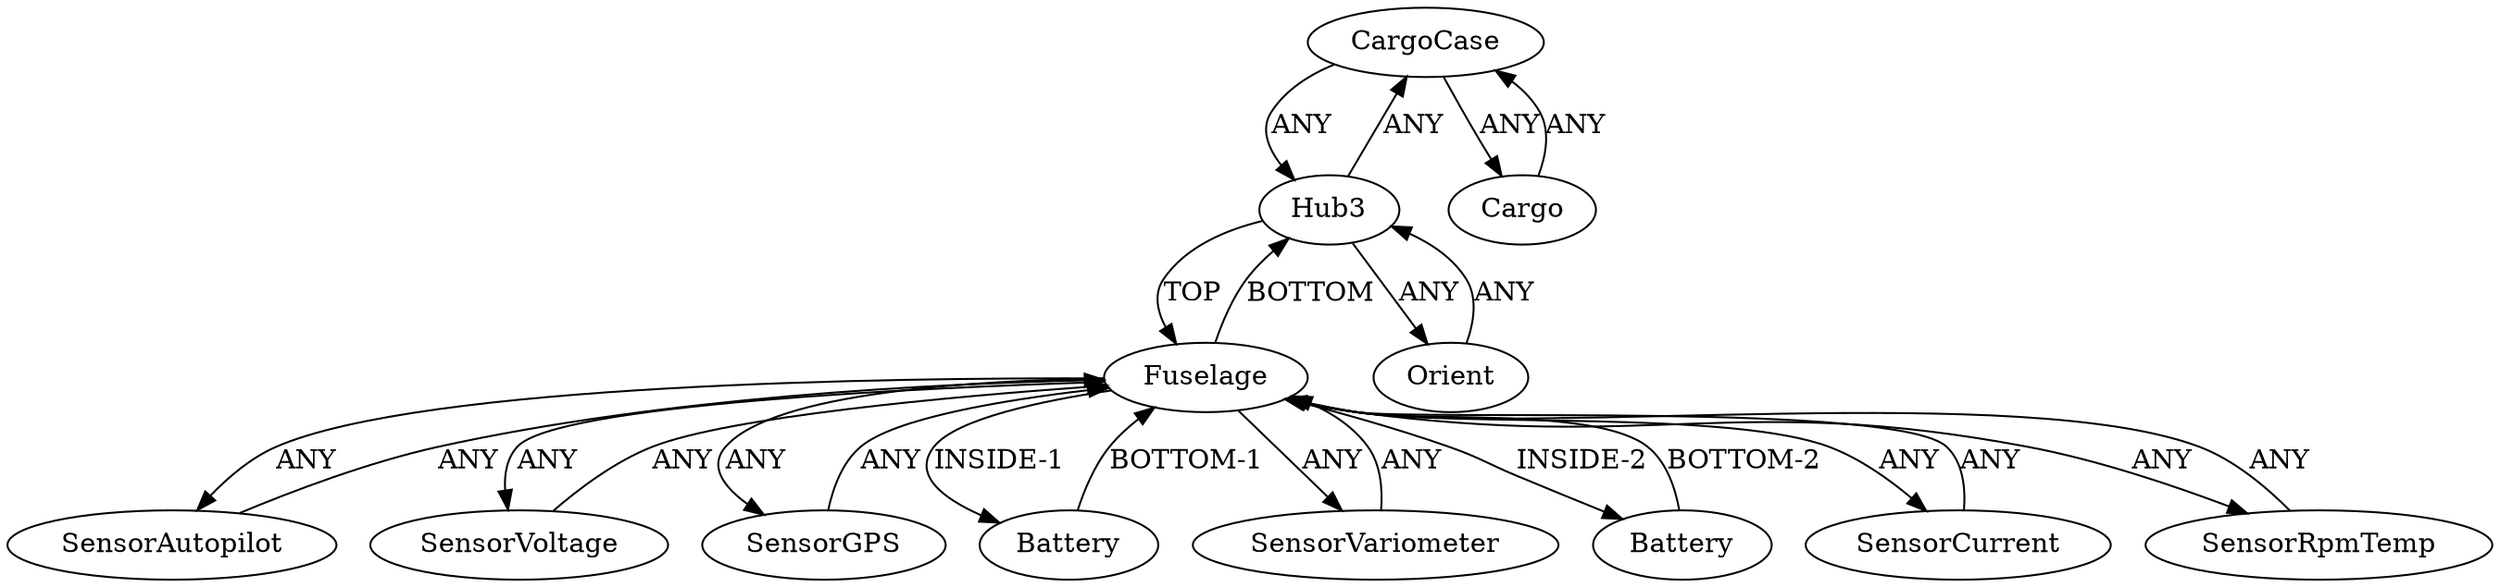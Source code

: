 /* Created by igraph 0.10.2 */
digraph {
  0 [
    instance=CargoCase_instance_1
    label=CargoCase
  ];
  1 [
    instance=Fuselage_instance_1
    label=Fuselage
  ];
  2 [
    instance=SensorAutopilot_instance_1
    label=SensorAutopilot
  ];
  3 [
    instance=Hub3_instance_4
    label=Hub3
  ];
  4 [
    instance=SensorVoltage_instance_1
    label=SensorVoltage
  ];
  5 [
    instance=Cargo_instance_1
    label=Cargo
  ];
  6 [
    instance=SensorGPS_instance_1
    label=SensorGPS
  ];
  7 [
    instance=Battery_instance_1
    label=Battery
  ];
  8 [
    instance=SensorVariometer_instance_1
    label=SensorVariometer
  ];
  9 [
    instance=Battery_instance_2
    label=Battery
  ];
  10 [
    instance=Orient
    label=Orient
  ];
  11 [
    instance=SensorCurrent_instance_1
    label=SensorCurrent
  ];
  12 [
    instance=SensorRpmTemp_instance_1
    label=SensorRpmTemp
  ];

  0 -> 3 [
    label=ANY
  ];
  0 -> 5 [
    label=ANY
  ];
  1 -> 2 [
    label=ANY
  ];
  1 -> 3 [
    label=BOTTOM
  ];
  1 -> 4 [
    label=ANY
  ];
  1 -> 6 [
    label=ANY
  ];
  1 -> 7 [
    label="INSIDE-1"
  ];
  1 -> 8 [
    label=ANY
  ];
  1 -> 9 [
    label="INSIDE-2"
  ];
  1 -> 11 [
    label=ANY
  ];
  1 -> 12 [
    label=ANY
  ];
  2 -> 1 [
    label=ANY
  ];
  3 -> 0 [
    label=ANY
  ];
  3 -> 1 [
    label=TOP
  ];
  3 -> 10 [
    label=ANY
  ];
  4 -> 1 [
    label=ANY
  ];
  5 -> 0 [
    label=ANY
  ];
  6 -> 1 [
    label=ANY
  ];
  7 -> 1 [
    label="BOTTOM-1"
  ];
  8 -> 1 [
    label=ANY
  ];
  9 -> 1 [
    label="BOTTOM-2"
  ];
  10 -> 3 [
    label=ANY
  ];
  11 -> 1 [
    label=ANY
  ];
  12 -> 1 [
    label=ANY
  ];
}
